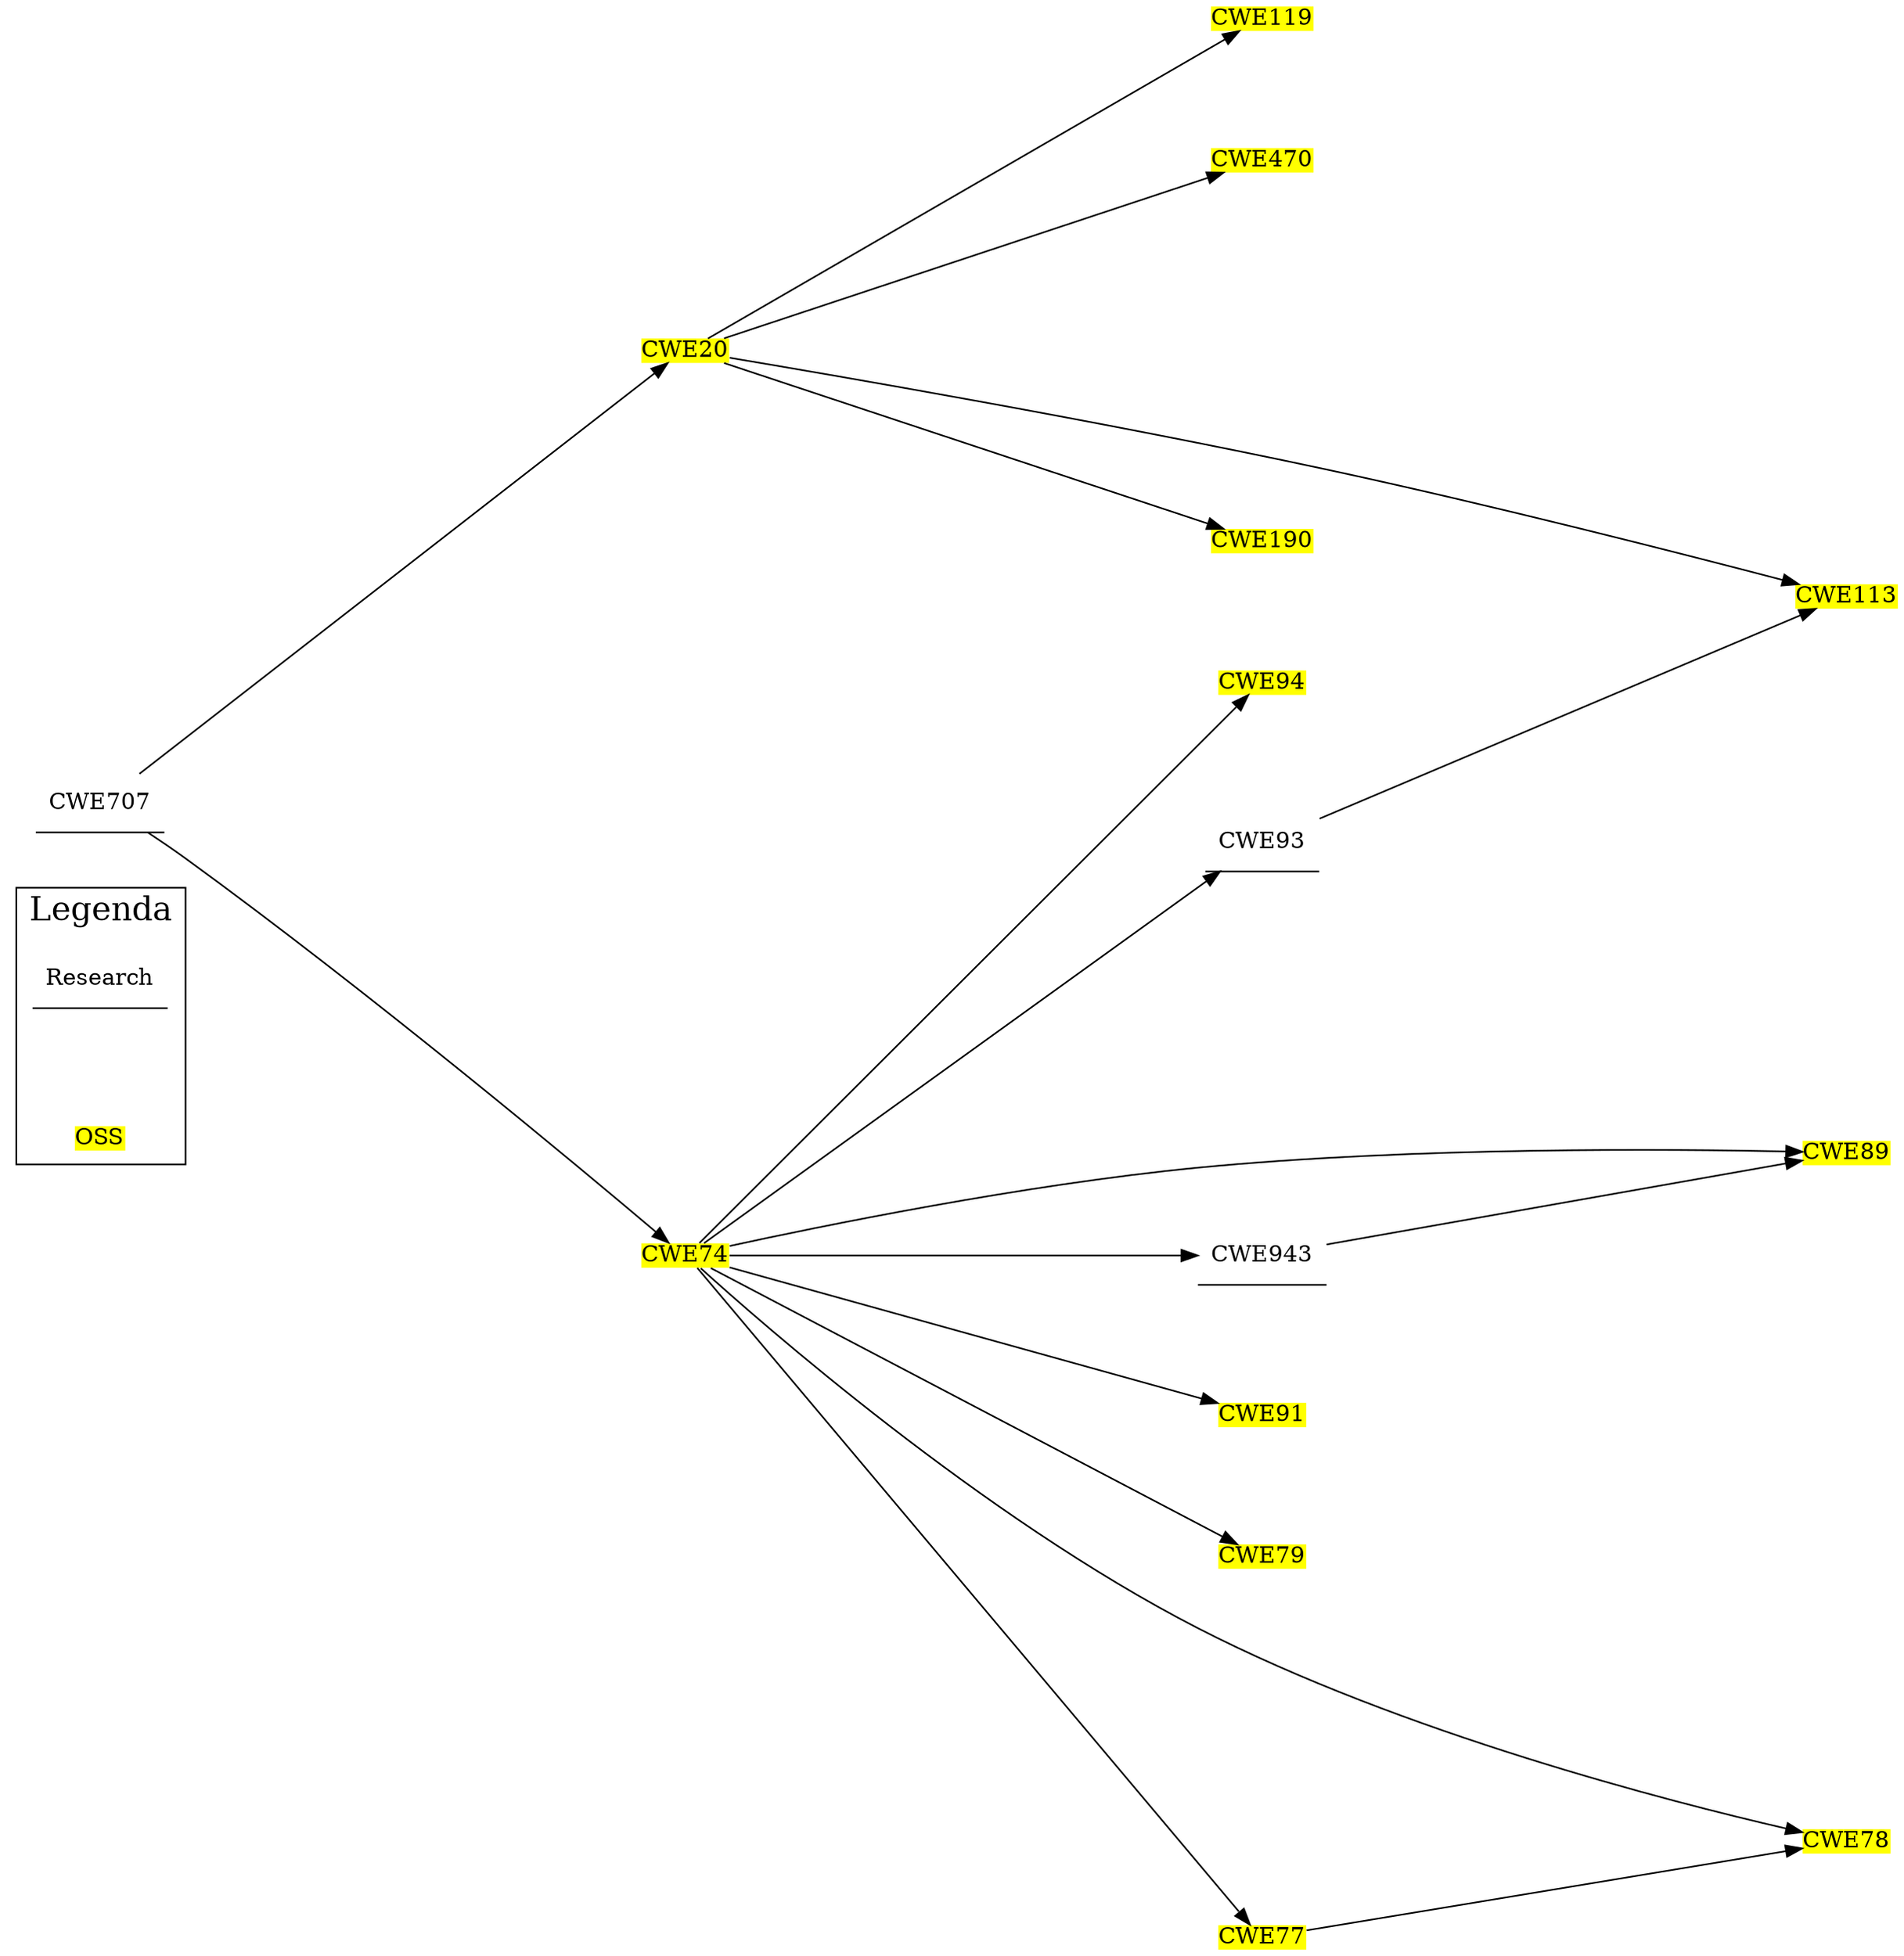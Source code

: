 digraph "Family Tree" {
	graph [nodesep=1 rankdir=LR ranksep=4 splines=true]
	subgraph clusterA {
		node [shape=plaintext]
		label=Legenda
		fontsize=20
		Research [label=Research color=black fillcolor=white shape=underline style=filled]
		OSS [label=OSS color=black fillcolor=yellow shape=plain style=filled]
	}
	CWE707 [label=CWE707 color=black fillcolor=white shape=underline style=filled]
	CWE20 [label=CWE20 color=black fillcolor=yellow shape=plain style=filled]
	CWE74 [label=CWE74 color=black fillcolor=yellow shape=plain style=filled]
	CWE119 [label=CWE119 color=black fillcolor=yellow shape=plain style=filled]
	CWE470 [label=CWE470 color=black fillcolor=yellow shape=plain style=filled]
	CWE113 [label=CWE113 color=black fillcolor=yellow shape=plain style=filled]
	CWE190 [label=CWE190 color=black fillcolor=yellow shape=plain style=filled]
	CWE91 [label=CWE91 color=black fillcolor=yellow shape=plain style=filled]
	CWE79 [label=CWE79 color=black fillcolor=yellow shape=plain style=filled]
	CWE78 [label=CWE78 color=black fillcolor=yellow shape=plain style=filled]
	CWE77 [label=CWE77 color=black fillcolor=yellow shape=plain style=filled]
	CWE94 [label=CWE94 color=black fillcolor=yellow shape=plain style=filled]
	CWE89 [label=CWE89 color=black fillcolor=yellow shape=plain style=filled]
	CWE93 [label=CWE93 color=black fillcolor=white shape=underline style=filled]
	CWE943 [label=CWE943 color=black fillcolor=white shape=underline style=filled]
	CWE707 -> CWE20
	CWE707 -> CWE74
	CWE20 -> CWE119
	CWE20 -> CWE470
	CWE20 -> CWE113
	CWE20 -> CWE190
	CWE74 -> CWE91
	CWE74 -> CWE79
	CWE74 -> CWE78
	CWE74 -> CWE77
	CWE74 -> CWE94
	CWE74 -> CWE89
	CWE74 -> CWE93
	CWE74 -> CWE943
	CWE77 -> CWE78
	CWE93 -> CWE113
	CWE943 -> CWE89
}
